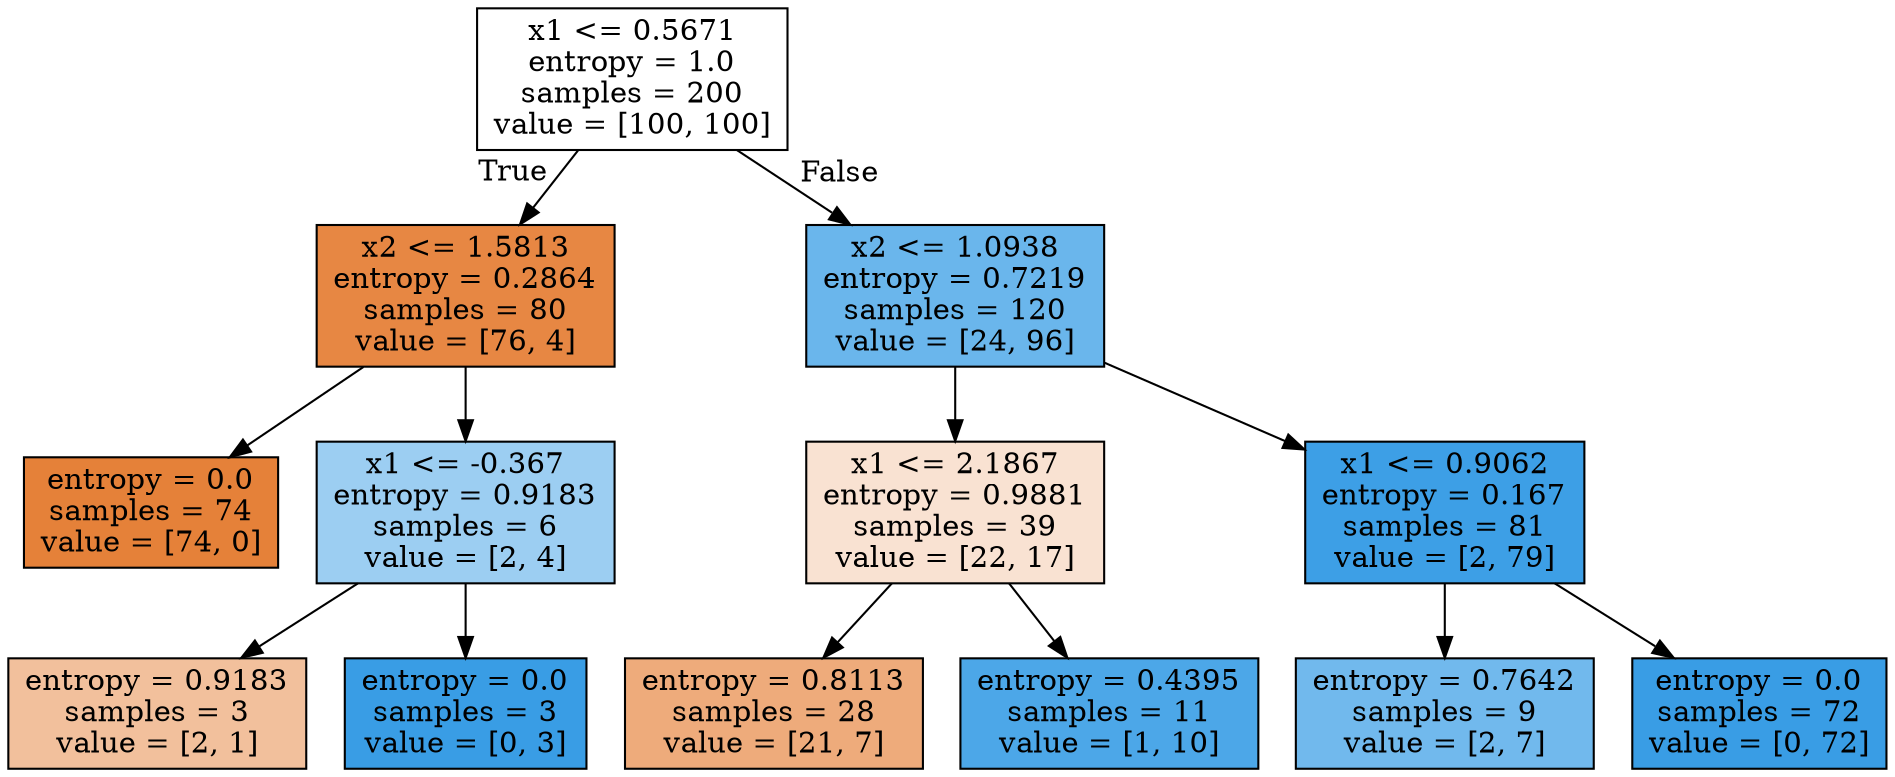 digraph Tree {
node [shape=box, style="filled", color="black"] ;
0 [label="x1 <= 0.5671\nentropy = 1.0\nsamples = 200\nvalue = [100, 100]", fillcolor="#e5813900"] ;
1 [label="x2 <= 1.5813\nentropy = 0.2864\nsamples = 80\nvalue = [76, 4]", fillcolor="#e58139f2"] ;
0 -> 1 [labeldistance=2.5, labelangle=45, headlabel="True"] ;
2 [label="entropy = 0.0\nsamples = 74\nvalue = [74, 0]", fillcolor="#e58139ff"] ;
1 -> 2 ;
3 [label="x1 <= -0.367\nentropy = 0.9183\nsamples = 6\nvalue = [2, 4]", fillcolor="#399de57f"] ;
1 -> 3 ;
4 [label="entropy = 0.9183\nsamples = 3\nvalue = [2, 1]", fillcolor="#e581397f"] ;
3 -> 4 ;
5 [label="entropy = 0.0\nsamples = 3\nvalue = [0, 3]", fillcolor="#399de5ff"] ;
3 -> 5 ;
6 [label="x2 <= 1.0938\nentropy = 0.7219\nsamples = 120\nvalue = [24, 96]", fillcolor="#399de5bf"] ;
0 -> 6 [labeldistance=2.5, labelangle=-45, headlabel="False"] ;
7 [label="x1 <= 2.1867\nentropy = 0.9881\nsamples = 39\nvalue = [22, 17]", fillcolor="#e581393a"] ;
6 -> 7 ;
8 [label="entropy = 0.8113\nsamples = 28\nvalue = [21, 7]", fillcolor="#e58139aa"] ;
7 -> 8 ;
9 [label="entropy = 0.4395\nsamples = 11\nvalue = [1, 10]", fillcolor="#399de5e6"] ;
7 -> 9 ;
10 [label="x1 <= 0.9062\nentropy = 0.167\nsamples = 81\nvalue = [2, 79]", fillcolor="#399de5f9"] ;
6 -> 10 ;
11 [label="entropy = 0.7642\nsamples = 9\nvalue = [2, 7]", fillcolor="#399de5b6"] ;
10 -> 11 ;
12 [label="entropy = 0.0\nsamples = 72\nvalue = [0, 72]", fillcolor="#399de5ff"] ;
10 -> 12 ;
}